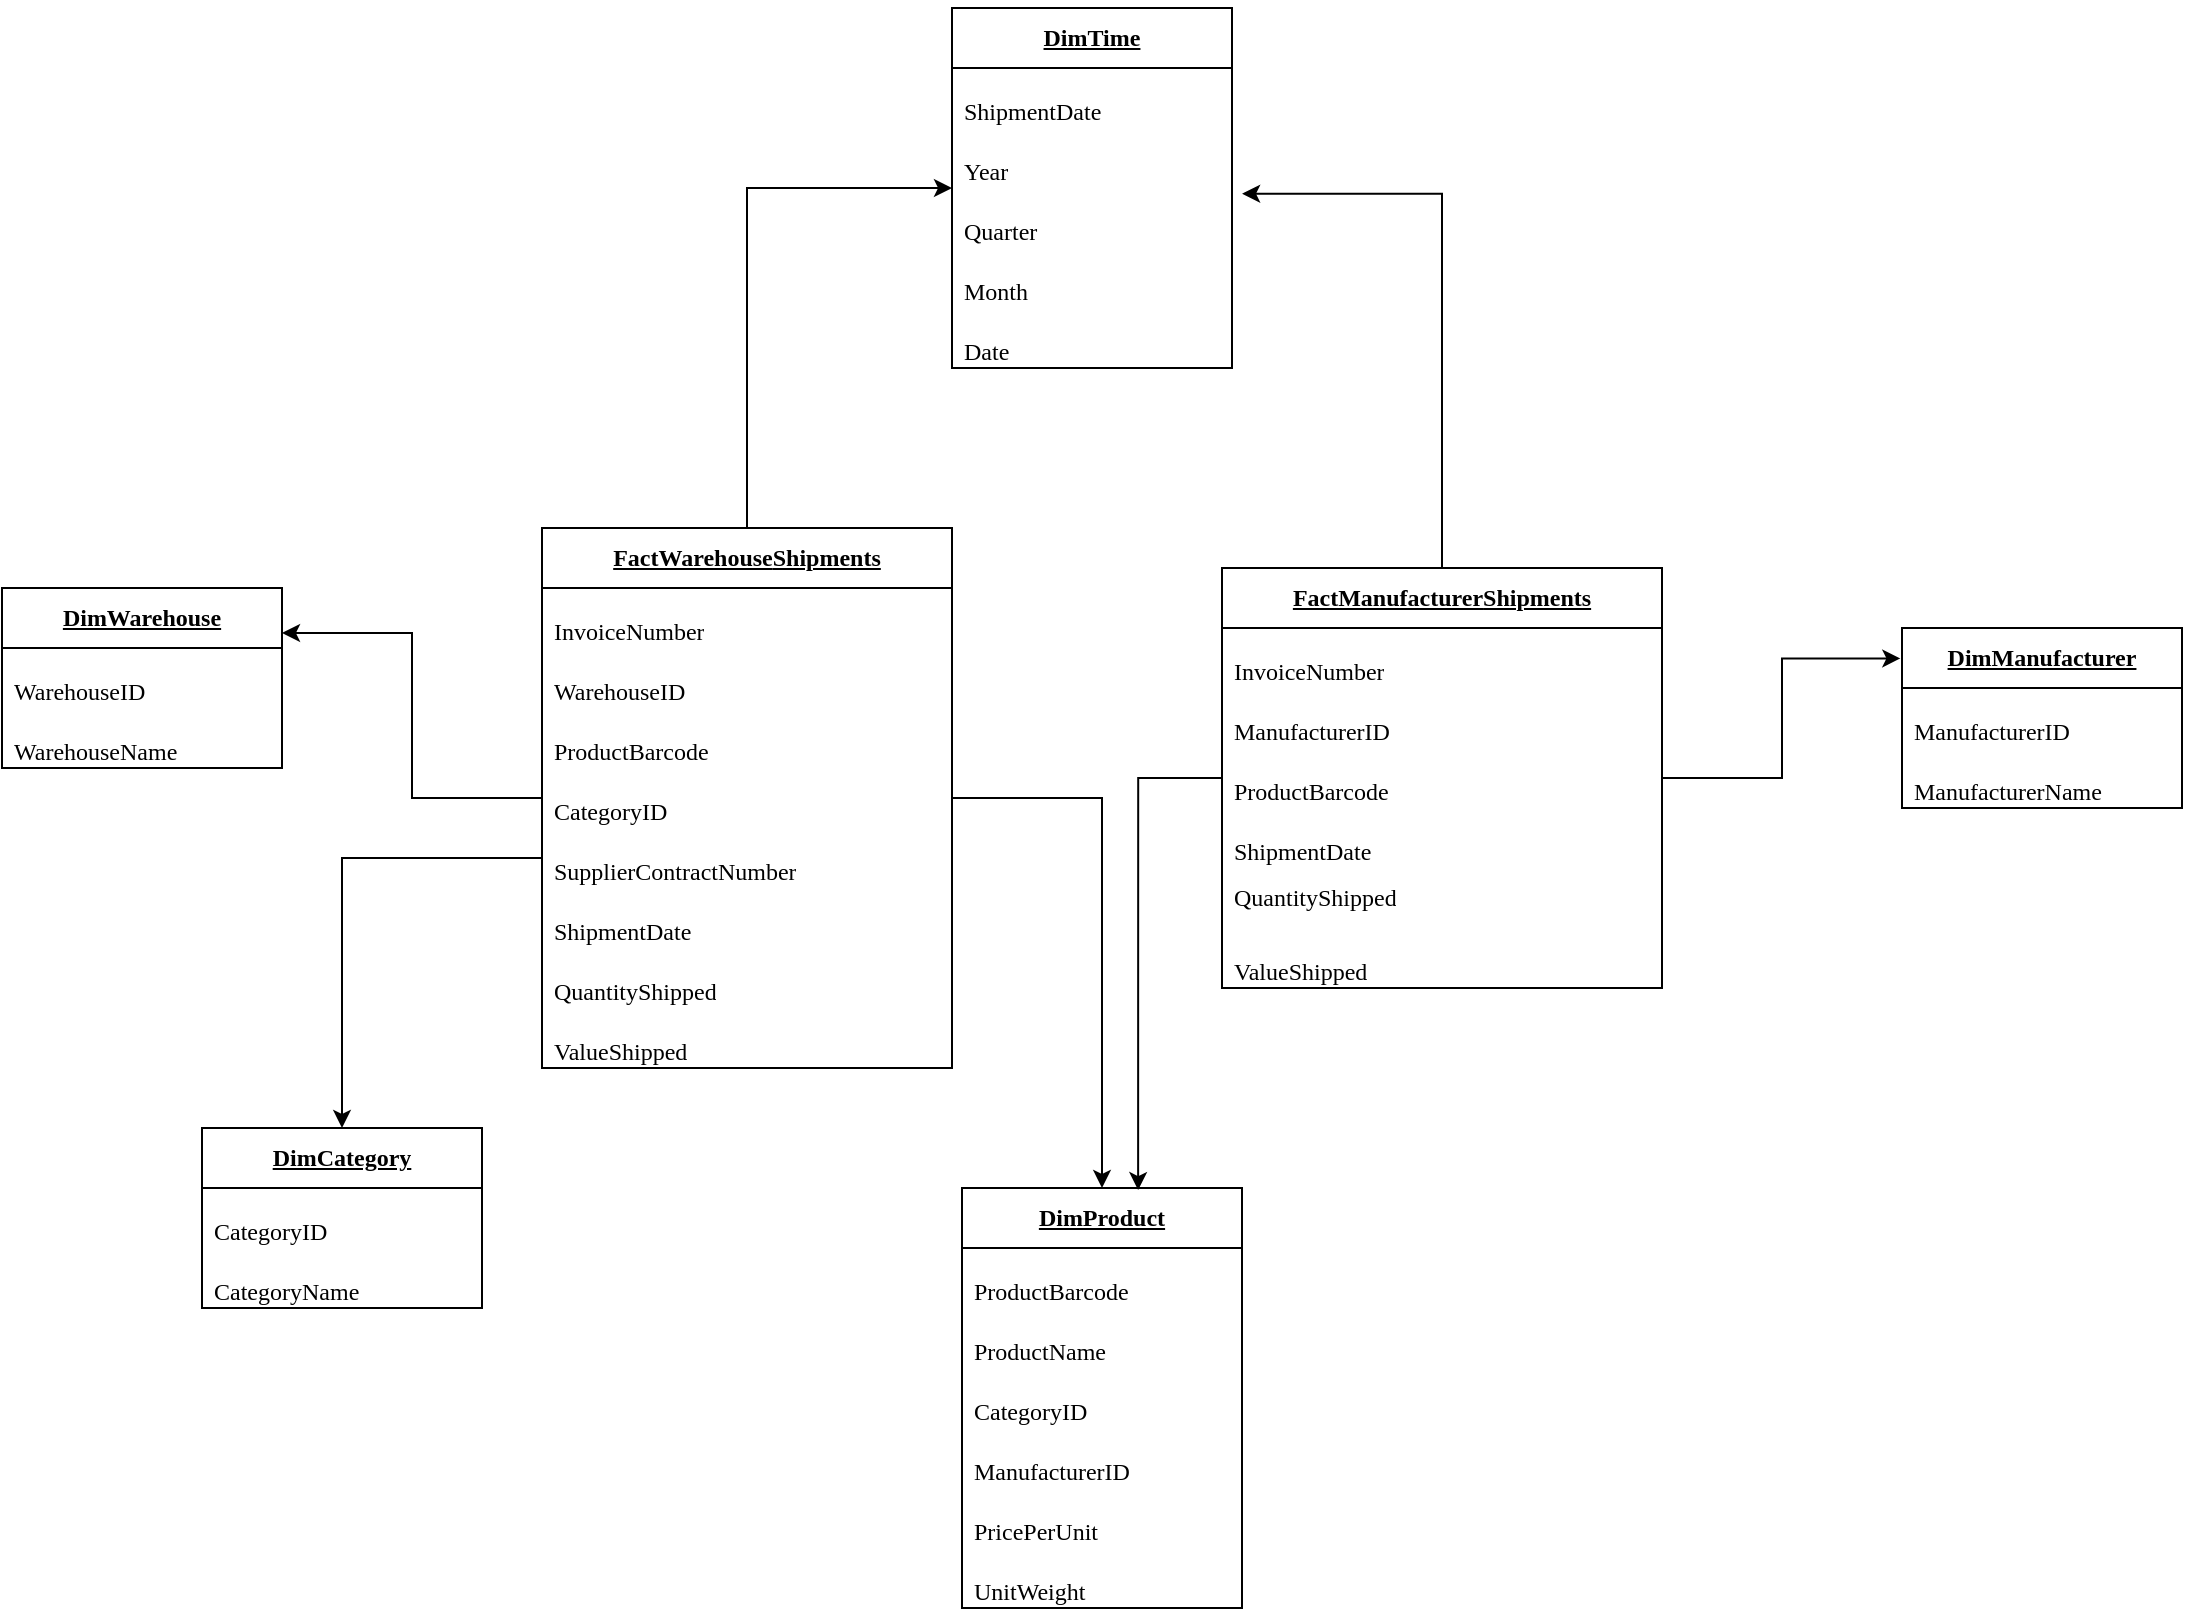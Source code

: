 <mxfile version="26.0.5">
  <diagram name="Страница — 1" id="caPjhU5ja3-XOU3zl3De">
    <mxGraphModel dx="3163" dy="2108" grid="1" gridSize="10" guides="1" tooltips="1" connect="1" arrows="1" fold="1" page="1" pageScale="1" pageWidth="827" pageHeight="1169" math="0" shadow="0">
      <root>
        <mxCell id="0" />
        <mxCell id="1" parent="0" />
        <mxCell id="ZI75UJrIFlSN7U6on_ZY-46" style="edgeStyle=orthogonalEdgeStyle;rounded=0;orthogonalLoop=1;jettySize=auto;html=1;entryX=1;entryY=0.25;entryDx=0;entryDy=0;" edge="1" parent="1" source="ZI75UJrIFlSN7U6on_ZY-1" target="ZI75UJrIFlSN7U6on_ZY-36">
          <mxGeometry relative="1" as="geometry" />
        </mxCell>
        <mxCell id="ZI75UJrIFlSN7U6on_ZY-51" style="edgeStyle=orthogonalEdgeStyle;rounded=0;orthogonalLoop=1;jettySize=auto;html=1;entryX=0;entryY=0.5;entryDx=0;entryDy=0;" edge="1" parent="1" source="ZI75UJrIFlSN7U6on_ZY-1" target="ZI75UJrIFlSN7U6on_ZY-40">
          <mxGeometry relative="1" as="geometry" />
        </mxCell>
        <mxCell id="ZI75UJrIFlSN7U6on_ZY-1" value="&lt;b style=&quot;text-wrap-mode: nowrap;&quot;&gt;&lt;u&gt;&lt;span style=&quot;font-family: &amp;quot;Times New Roman&amp;quot;;&quot;&gt;FactWarehouse&lt;/span&gt;&lt;/u&gt;&lt;/b&gt;&lt;b style=&quot;text-wrap-mode: nowrap;&quot;&gt;&lt;u&gt;&lt;span style=&quot;font-family: &amp;quot;Times New Roman&amp;quot;;&quot;&gt;Shipments&lt;/span&gt;&lt;/u&gt;&lt;/b&gt;" style="swimlane;fontStyle=0;childLayout=stackLayout;horizontal=1;startSize=30;horizontalStack=0;resizeParent=1;resizeParentMax=0;resizeLast=0;collapsible=1;marginBottom=0;whiteSpace=wrap;html=1;" vertex="1" parent="1">
          <mxGeometry x="-1350" y="60" width="205" height="270" as="geometry" />
        </mxCell>
        <mxCell id="ZI75UJrIFlSN7U6on_ZY-2" value="&lt;p class=&quot;MsoNormal&quot;&gt;&lt;span style=&quot;mso-spacerun:&#39;yes&#39;;font-family:&#39;Times New Roman&#39;;mso-fareast-font-family:宋体;&lt;br/&gt;font-size:10,5000pt;mso-font-kerning:1,0000pt;&quot;&gt;InvoiceNumber&lt;/span&gt;&lt;/p&gt;" style="text;strokeColor=none;fillColor=none;align=left;verticalAlign=middle;spacingLeft=4;spacingRight=4;overflow=hidden;points=[[0,0.5],[1,0.5]];portConstraint=eastwest;rotatable=0;whiteSpace=wrap;html=1;" vertex="1" parent="ZI75UJrIFlSN7U6on_ZY-1">
          <mxGeometry y="30" width="205" height="30" as="geometry" />
        </mxCell>
        <mxCell id="ZI75UJrIFlSN7U6on_ZY-3" value="&lt;p class=&quot;MsoNormal&quot;&gt;&lt;span style=&quot;mso-spacerun:&#39;yes&#39;;font-family:&#39;Times New Roman&#39;;mso-fareast-font-family:宋体;&lt;br/&gt;font-size:10,5000pt;mso-font-kerning:1,0000pt;&quot;&gt;WarehouseID&lt;/span&gt;&lt;/p&gt;" style="text;strokeColor=none;fillColor=none;align=left;verticalAlign=middle;spacingLeft=4;spacingRight=4;overflow=hidden;points=[[0,0.5],[1,0.5]];portConstraint=eastwest;rotatable=0;whiteSpace=wrap;html=1;" vertex="1" parent="ZI75UJrIFlSN7U6on_ZY-1">
          <mxGeometry y="60" width="205" height="30" as="geometry" />
        </mxCell>
        <mxCell id="ZI75UJrIFlSN7U6on_ZY-4" value="&lt;p class=&quot;MsoNormal&quot;&gt;&lt;span style=&quot;mso-spacerun:&#39;yes&#39;;font-family:&#39;Times New Roman&#39;;mso-fareast-font-family:宋体;&lt;br/&gt;font-size:10,5000pt;mso-font-kerning:1,0000pt;&quot;&gt;ProductBarcode&lt;/span&gt;&lt;/p&gt;" style="text;strokeColor=none;fillColor=none;align=left;verticalAlign=middle;spacingLeft=4;spacingRight=4;overflow=hidden;points=[[0,0.5],[1,0.5]];portConstraint=eastwest;rotatable=0;whiteSpace=wrap;html=1;" vertex="1" parent="ZI75UJrIFlSN7U6on_ZY-1">
          <mxGeometry y="90" width="205" height="30" as="geometry" />
        </mxCell>
        <mxCell id="ZI75UJrIFlSN7U6on_ZY-5" value="&lt;p class=&quot;MsoNormal&quot;&gt;&lt;span style=&quot;mso-spacerun:&#39;yes&#39;;font-family:&#39;Times New Roman&#39;;mso-fareast-font-family:宋体;&lt;br/&gt;font-size:10,5000pt;mso-font-kerning:1,0000pt;&quot;&gt;CategoryID&lt;/span&gt;&lt;/p&gt;" style="text;strokeColor=none;fillColor=none;align=left;verticalAlign=middle;spacingLeft=4;spacingRight=4;overflow=hidden;points=[[0,0.5],[1,0.5]];portConstraint=eastwest;rotatable=0;whiteSpace=wrap;html=1;" vertex="1" parent="ZI75UJrIFlSN7U6on_ZY-1">
          <mxGeometry y="120" width="205" height="30" as="geometry" />
        </mxCell>
        <mxCell id="ZI75UJrIFlSN7U6on_ZY-6" value="&lt;p class=&quot;MsoNormal&quot;&gt;&lt;span style=&quot;mso-spacerun:&#39;yes&#39;;font-family:&#39;Times New Roman&#39;;mso-fareast-font-family:宋体;&lt;br/&gt;font-size:10,5000pt;mso-font-kerning:1,0000pt;&quot;&gt;SupplierContractNumber&lt;/span&gt;&lt;/p&gt;" style="text;strokeColor=none;fillColor=none;align=left;verticalAlign=middle;spacingLeft=4;spacingRight=4;overflow=hidden;points=[[0,0.5],[1,0.5]];portConstraint=eastwest;rotatable=0;whiteSpace=wrap;html=1;" vertex="1" parent="ZI75UJrIFlSN7U6on_ZY-1">
          <mxGeometry y="150" width="205" height="30" as="geometry" />
        </mxCell>
        <mxCell id="ZI75UJrIFlSN7U6on_ZY-7" value="&lt;p class=&quot;MsoNormal&quot;&gt;&lt;span style=&quot;mso-spacerun:&#39;yes&#39;;font-family:&#39;Times New Roman&#39;;mso-fareast-font-family:宋体;&lt;br/&gt;font-size:10,5000pt;mso-font-kerning:1,0000pt;&quot;&gt;ShipmentDate&lt;/span&gt;&lt;/p&gt;" style="text;strokeColor=none;fillColor=none;align=left;verticalAlign=middle;spacingLeft=4;spacingRight=4;overflow=hidden;points=[[0,0.5],[1,0.5]];portConstraint=eastwest;rotatable=0;whiteSpace=wrap;html=1;" vertex="1" parent="ZI75UJrIFlSN7U6on_ZY-1">
          <mxGeometry y="180" width="205" height="30" as="geometry" />
        </mxCell>
        <mxCell id="ZI75UJrIFlSN7U6on_ZY-8" value="&lt;p class=&quot;MsoNormal&quot;&gt;&lt;span style=&quot;mso-spacerun:&#39;yes&#39;;font-family:&#39;Times New Roman&#39;;mso-fareast-font-family:宋体;&lt;br/&gt;font-size:10,5000pt;mso-font-kerning:1,0000pt;&quot;&gt;Quantity&lt;/span&gt;&lt;span style=&quot;mso-spacerun:&#39;yes&#39;;font-family:&#39;Times New Roman&#39;;mso-fareast-font-family:宋体;&lt;br/&gt;font-size:10,5000pt;mso-font-kerning:1,0000pt;&quot;&gt;Shipp&lt;/span&gt;&lt;span style=&quot;mso-spacerun:&#39;yes&#39;;font-family:&#39;Times New Roman&#39;;mso-fareast-font-family:宋体;&lt;br/&gt;font-size:10,5000pt;mso-font-kerning:1,0000pt;&quot;&gt;ed&lt;/span&gt;&lt;/p&gt;" style="text;strokeColor=none;fillColor=none;align=left;verticalAlign=middle;spacingLeft=4;spacingRight=4;overflow=hidden;points=[[0,0.5],[1,0.5]];portConstraint=eastwest;rotatable=0;whiteSpace=wrap;html=1;" vertex="1" parent="ZI75UJrIFlSN7U6on_ZY-1">
          <mxGeometry y="210" width="205" height="30" as="geometry" />
        </mxCell>
        <mxCell id="ZI75UJrIFlSN7U6on_ZY-22" value="&lt;p class=&quot;MsoNormal&quot;&gt;&lt;span style=&quot;mso-spacerun:&#39;yes&#39;;font-family:&#39;Times New Roman&#39;;mso-fareast-font-family:宋体;&lt;br/&gt;font-size:10,5000pt;mso-font-kerning:1,0000pt;&quot;&gt;Value&lt;/span&gt;&lt;span style=&quot;mso-spacerun:&#39;yes&#39;;font-family:&#39;Times New Roman&#39;;mso-fareast-font-family:宋体;&lt;br/&gt;font-size:10,5000pt;mso-font-kerning:1,0000pt;&quot;&gt;Shipp&lt;/span&gt;&lt;span style=&quot;mso-spacerun:&#39;yes&#39;;font-family:&#39;Times New Roman&#39;;mso-fareast-font-family:宋体;&lt;br/&gt;font-size:10,5000pt;mso-font-kerning:1,0000pt;&quot;&gt;ed&lt;/span&gt;&lt;/p&gt;" style="text;strokeColor=none;fillColor=none;align=left;verticalAlign=middle;spacingLeft=4;spacingRight=4;overflow=hidden;points=[[0,0.5],[1,0.5]];portConstraint=eastwest;rotatable=0;whiteSpace=wrap;html=1;" vertex="1" parent="ZI75UJrIFlSN7U6on_ZY-1">
          <mxGeometry y="240" width="205" height="30" as="geometry" />
        </mxCell>
        <mxCell id="ZI75UJrIFlSN7U6on_ZY-10" value="&lt;p class=&quot;MsoNormal&quot;&gt;&lt;b&gt;&lt;u&gt;&lt;span style=&quot;font-family: &amp;quot;Times New Roman&amp;quot;;&quot;&gt;FactManufacturer&lt;/span&gt;&lt;/u&gt;&lt;/b&gt;&lt;b&gt;&lt;u&gt;&lt;span style=&quot;font-family: &amp;quot;Times New Roman&amp;quot;;&quot;&gt;Shipments&lt;/span&gt;&lt;/u&gt;&lt;/b&gt;&lt;/p&gt;" style="swimlane;fontStyle=0;childLayout=stackLayout;horizontal=1;startSize=30;horizontalStack=0;resizeParent=1;resizeParentMax=0;resizeLast=0;collapsible=1;marginBottom=0;whiteSpace=wrap;html=1;" vertex="1" parent="1">
          <mxGeometry x="-1010" y="80" width="220" height="210" as="geometry" />
        </mxCell>
        <mxCell id="ZI75UJrIFlSN7U6on_ZY-11" value="&lt;p class=&quot;MsoNormal&quot;&gt;&lt;span style=&quot;mso-spacerun:&#39;yes&#39;;font-family:&#39;Times New Roman&#39;;mso-fareast-font-family:宋体;&lt;br/&gt;font-size:10,5000pt;mso-font-kerning:1,0000pt;&quot;&gt;InvoiceNumber&lt;/span&gt;&lt;/p&gt;" style="text;strokeColor=none;fillColor=none;align=left;verticalAlign=middle;spacingLeft=4;spacingRight=4;overflow=hidden;points=[[0,0.5],[1,0.5]];portConstraint=eastwest;rotatable=0;whiteSpace=wrap;html=1;" vertex="1" parent="ZI75UJrIFlSN7U6on_ZY-10">
          <mxGeometry y="30" width="220" height="30" as="geometry" />
        </mxCell>
        <mxCell id="ZI75UJrIFlSN7U6on_ZY-12" value="&lt;p class=&quot;MsoNormal&quot;&gt;&lt;span style=&quot;mso-spacerun:&#39;yes&#39;;font-family:&#39;Times New Roman&#39;;mso-fareast-font-family:宋体;&lt;br/&gt;font-size:10,5000pt;mso-font-kerning:1,0000pt;&quot;&gt;ManufacturerID&lt;/span&gt;&lt;/p&gt;" style="text;strokeColor=none;fillColor=none;align=left;verticalAlign=middle;spacingLeft=4;spacingRight=4;overflow=hidden;points=[[0,0.5],[1,0.5]];portConstraint=eastwest;rotatable=0;whiteSpace=wrap;html=1;" vertex="1" parent="ZI75UJrIFlSN7U6on_ZY-10">
          <mxGeometry y="60" width="220" height="30" as="geometry" />
        </mxCell>
        <mxCell id="ZI75UJrIFlSN7U6on_ZY-13" value="&lt;p class=&quot;MsoNormal&quot;&gt;&lt;span style=&quot;mso-spacerun:&#39;yes&#39;;font-family:&#39;Times New Roman&#39;;mso-fareast-font-family:宋体;&lt;br/&gt;font-size:10,5000pt;mso-font-kerning:1,0000pt;&quot;&gt;ProductBarcode&lt;/span&gt;&lt;/p&gt;" style="text;strokeColor=none;fillColor=none;align=left;verticalAlign=middle;spacingLeft=4;spacingRight=4;overflow=hidden;points=[[0,0.5],[1,0.5]];portConstraint=eastwest;rotatable=0;whiteSpace=wrap;html=1;" vertex="1" parent="ZI75UJrIFlSN7U6on_ZY-10">
          <mxGeometry y="90" width="220" height="30" as="geometry" />
        </mxCell>
        <mxCell id="ZI75UJrIFlSN7U6on_ZY-14" value="&lt;p class=&quot;MsoNormal&quot;&gt;&lt;span style=&quot;mso-spacerun:&#39;yes&#39;;font-family:&#39;Times New Roman&#39;;mso-fareast-font-family:宋体;&lt;br/&gt;font-size:10,5000pt;mso-font-kerning:1,0000pt;&quot;&gt;ShipmentDate&lt;/span&gt;&lt;/p&gt;" style="text;strokeColor=none;fillColor=none;align=left;verticalAlign=middle;spacingLeft=4;spacingRight=4;overflow=hidden;points=[[0,0.5],[1,0.5]];portConstraint=eastwest;rotatable=0;whiteSpace=wrap;html=1;" vertex="1" parent="ZI75UJrIFlSN7U6on_ZY-10">
          <mxGeometry y="120" width="220" height="30" as="geometry" />
        </mxCell>
        <mxCell id="ZI75UJrIFlSN7U6on_ZY-15" value="&lt;span style=&quot;font-family: &amp;quot;Times New Roman&amp;quot;;&quot;&gt;Quantity&lt;/span&gt;&lt;span style=&quot;font-family: &amp;quot;Times New Roman&amp;quot;;&quot;&gt;Shipp&lt;/span&gt;&lt;span style=&quot;font-family: &amp;quot;Times New Roman&amp;quot;;&quot;&gt;ed&lt;/span&gt;" style="text;strokeColor=none;fillColor=none;align=left;verticalAlign=middle;spacingLeft=4;spacingRight=4;overflow=hidden;points=[[0,0.5],[1,0.5]];portConstraint=eastwest;rotatable=0;whiteSpace=wrap;html=1;" vertex="1" parent="ZI75UJrIFlSN7U6on_ZY-10">
          <mxGeometry y="150" width="220" height="30" as="geometry" />
        </mxCell>
        <mxCell id="ZI75UJrIFlSN7U6on_ZY-23" value="&lt;p class=&quot;MsoNormal&quot;&gt;&lt;span style=&quot;mso-spacerun:&#39;yes&#39;;font-family:&#39;Times New Roman&#39;;mso-fareast-font-family:宋体;&lt;br/&gt;font-size:10,5000pt;mso-font-kerning:1,0000pt;&quot;&gt;Value&lt;/span&gt;&lt;span style=&quot;mso-spacerun:&#39;yes&#39;;font-family:&#39;Times New Roman&#39;;mso-fareast-font-family:宋体;&lt;br/&gt;font-size:10,5000pt;mso-font-kerning:1,0000pt;&quot;&gt;Shipp&lt;/span&gt;&lt;span style=&quot;mso-spacerun:&#39;yes&#39;;font-family:&#39;Times New Roman&#39;;mso-fareast-font-family:宋体;&lt;br/&gt;font-size:10,5000pt;mso-font-kerning:1,0000pt;&quot;&gt;ed&lt;/span&gt;&lt;/p&gt;" style="text;strokeColor=none;fillColor=none;align=left;verticalAlign=middle;spacingLeft=4;spacingRight=4;overflow=hidden;points=[[0,0.5],[1,0.5]];portConstraint=eastwest;rotatable=0;whiteSpace=wrap;html=1;" vertex="1" parent="ZI75UJrIFlSN7U6on_ZY-10">
          <mxGeometry y="180" width="220" height="30" as="geometry" />
        </mxCell>
        <mxCell id="ZI75UJrIFlSN7U6on_ZY-18" value="&lt;p class=&quot;MsoNormal&quot;&gt;&lt;b&gt;&lt;u&gt;&lt;span style=&quot;font-family: &amp;quot;Times New Roman&amp;quot;;&quot;&gt;DimProduct&lt;/span&gt;&lt;/u&gt;&lt;/b&gt;&lt;/p&gt;" style="swimlane;fontStyle=0;childLayout=stackLayout;horizontal=1;startSize=30;horizontalStack=0;resizeParent=1;resizeParentMax=0;resizeLast=0;collapsible=1;marginBottom=0;whiteSpace=wrap;html=1;" vertex="1" parent="1">
          <mxGeometry x="-1140" y="390" width="140" height="210" as="geometry" />
        </mxCell>
        <mxCell id="ZI75UJrIFlSN7U6on_ZY-19" value="&lt;p class=&quot;MsoNormal&quot;&gt;&lt;span style=&quot;mso-spacerun:&#39;yes&#39;;font-family:&#39;Times New Roman&#39;;mso-fareast-font-family:宋体;&lt;br/&gt;font-size:10,5000pt;mso-font-kerning:1,0000pt;&quot;&gt;ProductBarcode&lt;/span&gt;&lt;/p&gt;" style="text;strokeColor=none;fillColor=none;align=left;verticalAlign=middle;spacingLeft=4;spacingRight=4;overflow=hidden;points=[[0,0.5],[1,0.5]];portConstraint=eastwest;rotatable=0;whiteSpace=wrap;html=1;" vertex="1" parent="ZI75UJrIFlSN7U6on_ZY-18">
          <mxGeometry y="30" width="140" height="30" as="geometry" />
        </mxCell>
        <mxCell id="ZI75UJrIFlSN7U6on_ZY-20" value="&lt;p class=&quot;MsoNormal&quot;&gt;&lt;span style=&quot;mso-spacerun:&#39;yes&#39;;font-family:&#39;Times New Roman&#39;;mso-fareast-font-family:宋体;&lt;br/&gt;font-size:10,5000pt;mso-font-kerning:1,0000pt;&quot;&gt;ProductName&lt;/span&gt;&lt;/p&gt;" style="text;strokeColor=none;fillColor=none;align=left;verticalAlign=middle;spacingLeft=4;spacingRight=4;overflow=hidden;points=[[0,0.5],[1,0.5]];portConstraint=eastwest;rotatable=0;whiteSpace=wrap;html=1;" vertex="1" parent="ZI75UJrIFlSN7U6on_ZY-18">
          <mxGeometry y="60" width="140" height="30" as="geometry" />
        </mxCell>
        <mxCell id="ZI75UJrIFlSN7U6on_ZY-21" value="&lt;p class=&quot;MsoNormal&quot;&gt;&lt;span style=&quot;mso-spacerun:&#39;yes&#39;;font-family:&#39;Times New Roman&#39;;mso-fareast-font-family:宋体;&lt;br/&gt;font-size:10,5000pt;mso-font-kerning:1,0000pt;&quot;&gt;CategoryID&lt;/span&gt;&lt;/p&gt;" style="text;strokeColor=none;fillColor=none;align=left;verticalAlign=middle;spacingLeft=4;spacingRight=4;overflow=hidden;points=[[0,0.5],[1,0.5]];portConstraint=eastwest;rotatable=0;whiteSpace=wrap;html=1;" vertex="1" parent="ZI75UJrIFlSN7U6on_ZY-18">
          <mxGeometry y="90" width="140" height="30" as="geometry" />
        </mxCell>
        <mxCell id="ZI75UJrIFlSN7U6on_ZY-24" value="&lt;p class=&quot;MsoNormal&quot;&gt;&lt;span style=&quot;mso-spacerun:&#39;yes&#39;;font-family:&#39;Times New Roman&#39;;mso-fareast-font-family:宋体;&lt;br/&gt;font-size:10,5000pt;mso-font-kerning:1,0000pt;&quot;&gt;ManufacturerID&lt;/span&gt;&lt;/p&gt;" style="text;strokeColor=none;fillColor=none;align=left;verticalAlign=middle;spacingLeft=4;spacingRight=4;overflow=hidden;points=[[0,0.5],[1,0.5]];portConstraint=eastwest;rotatable=0;whiteSpace=wrap;html=1;" vertex="1" parent="ZI75UJrIFlSN7U6on_ZY-18">
          <mxGeometry y="120" width="140" height="30" as="geometry" />
        </mxCell>
        <mxCell id="ZI75UJrIFlSN7U6on_ZY-25" value="&lt;p class=&quot;MsoNormal&quot;&gt;&lt;span style=&quot;mso-spacerun:&#39;yes&#39;;font-family:&#39;Times New Roman&#39;;mso-fareast-font-family:宋体;&lt;br/&gt;font-size:10,5000pt;mso-font-kerning:1,0000pt;&quot;&gt;PricePerUnit&lt;/span&gt;&lt;/p&gt;" style="text;strokeColor=none;fillColor=none;align=left;verticalAlign=middle;spacingLeft=4;spacingRight=4;overflow=hidden;points=[[0,0.5],[1,0.5]];portConstraint=eastwest;rotatable=0;whiteSpace=wrap;html=1;" vertex="1" parent="ZI75UJrIFlSN7U6on_ZY-18">
          <mxGeometry y="150" width="140" height="30" as="geometry" />
        </mxCell>
        <mxCell id="ZI75UJrIFlSN7U6on_ZY-26" value="&lt;p class=&quot;MsoNormal&quot;&gt;&lt;span style=&quot;mso-spacerun:&#39;yes&#39;;font-family:&#39;Times New Roman&#39;;mso-fareast-font-family:宋体;&lt;br/&gt;font-size:10,5000pt;mso-font-kerning:1,0000pt;&quot;&gt;UnitWeight&lt;/span&gt;&lt;/p&gt;" style="text;strokeColor=none;fillColor=none;align=left;verticalAlign=middle;spacingLeft=4;spacingRight=4;overflow=hidden;points=[[0,0.5],[1,0.5]];portConstraint=eastwest;rotatable=0;whiteSpace=wrap;html=1;" vertex="1" parent="ZI75UJrIFlSN7U6on_ZY-18">
          <mxGeometry y="180" width="140" height="30" as="geometry" />
        </mxCell>
        <mxCell id="ZI75UJrIFlSN7U6on_ZY-27" value="&lt;p class=&quot;MsoNormal&quot;&gt;&lt;b&gt;&lt;u&gt;&lt;span style=&quot;font-family: &amp;quot;Times New Roman&amp;quot;;&quot;&gt;DimCategory&lt;/span&gt;&lt;/u&gt;&lt;/b&gt;&lt;/p&gt;" style="swimlane;fontStyle=0;childLayout=stackLayout;horizontal=1;startSize=30;horizontalStack=0;resizeParent=1;resizeParentMax=0;resizeLast=0;collapsible=1;marginBottom=0;whiteSpace=wrap;html=1;" vertex="1" parent="1">
          <mxGeometry x="-1520" y="360" width="140" height="90" as="geometry" />
        </mxCell>
        <mxCell id="ZI75UJrIFlSN7U6on_ZY-28" value="&lt;p class=&quot;MsoNormal&quot;&gt;&lt;span style=&quot;mso-spacerun:&#39;yes&#39;;font-family:&#39;Times New Roman&#39;;mso-fareast-font-family:宋体;&lt;br/&gt;font-size:10,5000pt;mso-font-kerning:1,0000pt;&quot;&gt;CategoryID&amp;nbsp;&lt;/span&gt;&lt;/p&gt;" style="text;strokeColor=none;fillColor=none;align=left;verticalAlign=middle;spacingLeft=4;spacingRight=4;overflow=hidden;points=[[0,0.5],[1,0.5]];portConstraint=eastwest;rotatable=0;whiteSpace=wrap;html=1;" vertex="1" parent="ZI75UJrIFlSN7U6on_ZY-27">
          <mxGeometry y="30" width="140" height="30" as="geometry" />
        </mxCell>
        <mxCell id="ZI75UJrIFlSN7U6on_ZY-29" value="&lt;p class=&quot;MsoNormal&quot;&gt;&lt;span style=&quot;mso-spacerun:&#39;yes&#39;;font-family:&#39;Times New Roman&#39;;mso-fareast-font-family:宋体;&lt;br/&gt;font-size:10,5000pt;mso-font-kerning:1,0000pt;&quot;&gt;CategoryName&lt;/span&gt;&lt;/p&gt;" style="text;strokeColor=none;fillColor=none;align=left;verticalAlign=middle;spacingLeft=4;spacingRight=4;overflow=hidden;points=[[0,0.5],[1,0.5]];portConstraint=eastwest;rotatable=0;whiteSpace=wrap;html=1;" vertex="1" parent="ZI75UJrIFlSN7U6on_ZY-27">
          <mxGeometry y="60" width="140" height="30" as="geometry" />
        </mxCell>
        <mxCell id="ZI75UJrIFlSN7U6on_ZY-32" value="&lt;p class=&quot;MsoNormal&quot;&gt;&lt;b&gt;&lt;u&gt;&lt;span style=&quot;font-family: &amp;quot;Times New Roman&amp;quot;;&quot;&gt;DimManufacturer&lt;/span&gt;&lt;/u&gt;&lt;/b&gt;&lt;/p&gt;" style="swimlane;fontStyle=0;childLayout=stackLayout;horizontal=1;startSize=30;horizontalStack=0;resizeParent=1;resizeParentMax=0;resizeLast=0;collapsible=1;marginBottom=0;whiteSpace=wrap;html=1;" vertex="1" parent="1">
          <mxGeometry x="-670" y="110" width="140" height="90" as="geometry" />
        </mxCell>
        <mxCell id="ZI75UJrIFlSN7U6on_ZY-33" value="&lt;p class=&quot;MsoNormal&quot;&gt;&lt;span style=&quot;mso-spacerun:&#39;yes&#39;;font-family:&#39;Times New Roman&#39;;mso-fareast-font-family:宋体;&lt;br/&gt;font-size:10,5000pt;mso-font-kerning:1,0000pt;&quot;&gt;ManufacturerID&amp;nbsp;&lt;/span&gt;&lt;/p&gt;" style="text;strokeColor=none;fillColor=none;align=left;verticalAlign=middle;spacingLeft=4;spacingRight=4;overflow=hidden;points=[[0,0.5],[1,0.5]];portConstraint=eastwest;rotatable=0;whiteSpace=wrap;html=1;" vertex="1" parent="ZI75UJrIFlSN7U6on_ZY-32">
          <mxGeometry y="30" width="140" height="30" as="geometry" />
        </mxCell>
        <mxCell id="ZI75UJrIFlSN7U6on_ZY-34" value="&lt;p class=&quot;MsoNormal&quot;&gt;&lt;span style=&quot;mso-spacerun:&#39;yes&#39;;font-family:&#39;Times New Roman&#39;;mso-fareast-font-family:宋体;&lt;br/&gt;font-size:10,5000pt;mso-font-kerning:1,0000pt;&quot;&gt;ManufacturerName&lt;/span&gt;&lt;/p&gt;" style="text;strokeColor=none;fillColor=none;align=left;verticalAlign=middle;spacingLeft=4;spacingRight=4;overflow=hidden;points=[[0,0.5],[1,0.5]];portConstraint=eastwest;rotatable=0;whiteSpace=wrap;html=1;" vertex="1" parent="ZI75UJrIFlSN7U6on_ZY-32">
          <mxGeometry y="60" width="140" height="30" as="geometry" />
        </mxCell>
        <mxCell id="ZI75UJrIFlSN7U6on_ZY-36" value="&lt;p class=&quot;MsoNormal&quot;&gt;&lt;b&gt;&lt;u&gt;&lt;span style=&quot;font-family: &amp;quot;Times New Roman&amp;quot;;&quot;&gt;DimWarehouse&lt;/span&gt;&lt;/u&gt;&lt;/b&gt;&lt;/p&gt;" style="swimlane;fontStyle=0;childLayout=stackLayout;horizontal=1;startSize=30;horizontalStack=0;resizeParent=1;resizeParentMax=0;resizeLast=0;collapsible=1;marginBottom=0;whiteSpace=wrap;html=1;" vertex="1" parent="1">
          <mxGeometry x="-1620" y="90" width="140" height="90" as="geometry" />
        </mxCell>
        <mxCell id="ZI75UJrIFlSN7U6on_ZY-37" value="&lt;p class=&quot;MsoNormal&quot;&gt;&lt;span style=&quot;mso-spacerun:&#39;yes&#39;;font-family:&#39;Times New Roman&#39;;mso-fareast-font-family:宋体;&lt;br/&gt;font-size:10,5000pt;mso-font-kerning:1,0000pt;&quot;&gt;WarehouseID&amp;nbsp;&lt;/span&gt;&lt;/p&gt;" style="text;strokeColor=none;fillColor=none;align=left;verticalAlign=middle;spacingLeft=4;spacingRight=4;overflow=hidden;points=[[0,0.5],[1,0.5]];portConstraint=eastwest;rotatable=0;whiteSpace=wrap;html=1;" vertex="1" parent="ZI75UJrIFlSN7U6on_ZY-36">
          <mxGeometry y="30" width="140" height="30" as="geometry" />
        </mxCell>
        <mxCell id="ZI75UJrIFlSN7U6on_ZY-38" value="&lt;p class=&quot;MsoNormal&quot;&gt;&lt;span style=&quot;mso-spacerun:&#39;yes&#39;;font-family:&#39;Times New Roman&#39;;mso-fareast-font-family:宋体;&lt;br/&gt;font-size:10,5000pt;mso-font-kerning:1,0000pt;&quot;&gt;WarehouseName&lt;/span&gt;&lt;/p&gt;" style="text;strokeColor=none;fillColor=none;align=left;verticalAlign=middle;spacingLeft=4;spacingRight=4;overflow=hidden;points=[[0,0.5],[1,0.5]];portConstraint=eastwest;rotatable=0;whiteSpace=wrap;html=1;" vertex="1" parent="ZI75UJrIFlSN7U6on_ZY-36">
          <mxGeometry y="60" width="140" height="30" as="geometry" />
        </mxCell>
        <mxCell id="ZI75UJrIFlSN7U6on_ZY-40" value="&lt;p class=&quot;MsoNormal&quot;&gt;&lt;b&gt;&lt;u&gt;&lt;span style=&quot;font-family: &amp;quot;Times New Roman&amp;quot;;&quot;&gt;DimTime&lt;/span&gt;&lt;/u&gt;&lt;/b&gt;&lt;/p&gt;" style="swimlane;fontStyle=0;childLayout=stackLayout;horizontal=1;startSize=30;horizontalStack=0;resizeParent=1;resizeParentMax=0;resizeLast=0;collapsible=1;marginBottom=0;whiteSpace=wrap;html=1;" vertex="1" parent="1">
          <mxGeometry x="-1145" y="-200" width="140" height="180" as="geometry" />
        </mxCell>
        <mxCell id="ZI75UJrIFlSN7U6on_ZY-41" value="&lt;p class=&quot;MsoNormal&quot;&gt;&lt;span style=&quot;mso-spacerun:&#39;yes&#39;;font-family:&#39;Times New Roman&#39;;mso-fareast-font-family:宋体;&lt;br/&gt;font-size:10,5000pt;mso-font-kerning:1,0000pt;&quot;&gt;ShipmentDate&amp;nbsp;&lt;/span&gt;&lt;/p&gt;" style="text;strokeColor=none;fillColor=none;align=left;verticalAlign=middle;spacingLeft=4;spacingRight=4;overflow=hidden;points=[[0,0.5],[1,0.5]];portConstraint=eastwest;rotatable=0;whiteSpace=wrap;html=1;" vertex="1" parent="ZI75UJrIFlSN7U6on_ZY-40">
          <mxGeometry y="30" width="140" height="30" as="geometry" />
        </mxCell>
        <mxCell id="ZI75UJrIFlSN7U6on_ZY-42" value="&lt;p class=&quot;MsoNormal&quot;&gt;&lt;span style=&quot;mso-spacerun:&#39;yes&#39;;font-family:&#39;Times New Roman&#39;;mso-fareast-font-family:宋体;&lt;br/&gt;font-size:10,5000pt;mso-font-kerning:1,0000pt;&quot;&gt;Year&lt;/span&gt;&lt;/p&gt;" style="text;strokeColor=none;fillColor=none;align=left;verticalAlign=middle;spacingLeft=4;spacingRight=4;overflow=hidden;points=[[0,0.5],[1,0.5]];portConstraint=eastwest;rotatable=0;whiteSpace=wrap;html=1;" vertex="1" parent="ZI75UJrIFlSN7U6on_ZY-40">
          <mxGeometry y="60" width="140" height="30" as="geometry" />
        </mxCell>
        <mxCell id="ZI75UJrIFlSN7U6on_ZY-43" value="&lt;p class=&quot;MsoNormal&quot;&gt;&lt;span style=&quot;mso-spacerun:&#39;yes&#39;;font-family:&#39;Times New Roman&#39;;mso-fareast-font-family:宋体;&lt;br/&gt;font-size:10,5000pt;mso-font-kerning:1,0000pt;&quot;&gt;Quarter&lt;/span&gt;&lt;/p&gt;" style="text;strokeColor=none;fillColor=none;align=left;verticalAlign=middle;spacingLeft=4;spacingRight=4;overflow=hidden;points=[[0,0.5],[1,0.5]];portConstraint=eastwest;rotatable=0;whiteSpace=wrap;html=1;" vertex="1" parent="ZI75UJrIFlSN7U6on_ZY-40">
          <mxGeometry y="90" width="140" height="30" as="geometry" />
        </mxCell>
        <mxCell id="ZI75UJrIFlSN7U6on_ZY-44" value="&lt;p class=&quot;MsoNormal&quot;&gt;&lt;span style=&quot;mso-spacerun:&#39;yes&#39;;font-family:&#39;Times New Roman&#39;;mso-fareast-font-family:宋体;&lt;br/&gt;font-size:10,5000pt;mso-font-kerning:1,0000pt;&quot;&gt;Month&lt;/span&gt;&lt;/p&gt;" style="text;strokeColor=none;fillColor=none;align=left;verticalAlign=middle;spacingLeft=4;spacingRight=4;overflow=hidden;points=[[0,0.5],[1,0.5]];portConstraint=eastwest;rotatable=0;whiteSpace=wrap;html=1;" vertex="1" parent="ZI75UJrIFlSN7U6on_ZY-40">
          <mxGeometry y="120" width="140" height="30" as="geometry" />
        </mxCell>
        <mxCell id="ZI75UJrIFlSN7U6on_ZY-45" value="&lt;p class=&quot;MsoNormal&quot;&gt;&lt;span style=&quot;mso-spacerun:&#39;yes&#39;;font-family:&#39;Times New Roman&#39;;mso-fareast-font-family:宋体;&lt;br/&gt;font-size:10,5000pt;mso-font-kerning:1,0000pt;&quot;&gt;Date&lt;/span&gt;&lt;/p&gt;" style="text;strokeColor=none;fillColor=none;align=left;verticalAlign=middle;spacingLeft=4;spacingRight=4;overflow=hidden;points=[[0,0.5],[1,0.5]];portConstraint=eastwest;rotatable=0;whiteSpace=wrap;html=1;" vertex="1" parent="ZI75UJrIFlSN7U6on_ZY-40">
          <mxGeometry y="150" width="140" height="30" as="geometry" />
        </mxCell>
        <mxCell id="ZI75UJrIFlSN7U6on_ZY-47" style="edgeStyle=orthogonalEdgeStyle;rounded=0;orthogonalLoop=1;jettySize=auto;html=1;" edge="1" parent="1" source="ZI75UJrIFlSN7U6on_ZY-5" target="ZI75UJrIFlSN7U6on_ZY-18">
          <mxGeometry relative="1" as="geometry" />
        </mxCell>
        <mxCell id="ZI75UJrIFlSN7U6on_ZY-48" style="edgeStyle=orthogonalEdgeStyle;rounded=0;orthogonalLoop=1;jettySize=auto;html=1;entryX=0.629;entryY=0.005;entryDx=0;entryDy=0;entryPerimeter=0;" edge="1" parent="1" source="ZI75UJrIFlSN7U6on_ZY-13" target="ZI75UJrIFlSN7U6on_ZY-18">
          <mxGeometry relative="1" as="geometry" />
        </mxCell>
        <mxCell id="ZI75UJrIFlSN7U6on_ZY-49" style="edgeStyle=orthogonalEdgeStyle;rounded=0;orthogonalLoop=1;jettySize=auto;html=1;entryX=0.5;entryY=0;entryDx=0;entryDy=0;" edge="1" parent="1" source="ZI75UJrIFlSN7U6on_ZY-6" target="ZI75UJrIFlSN7U6on_ZY-27">
          <mxGeometry relative="1" as="geometry" />
        </mxCell>
        <mxCell id="ZI75UJrIFlSN7U6on_ZY-50" style="edgeStyle=orthogonalEdgeStyle;rounded=0;orthogonalLoop=1;jettySize=auto;html=1;entryX=-0.006;entryY=0.169;entryDx=0;entryDy=0;entryPerimeter=0;" edge="1" parent="1" source="ZI75UJrIFlSN7U6on_ZY-13" target="ZI75UJrIFlSN7U6on_ZY-32">
          <mxGeometry relative="1" as="geometry" />
        </mxCell>
        <mxCell id="ZI75UJrIFlSN7U6on_ZY-52" style="edgeStyle=orthogonalEdgeStyle;rounded=0;orthogonalLoop=1;jettySize=auto;html=1;entryX=1.036;entryY=0.095;entryDx=0;entryDy=0;entryPerimeter=0;" edge="1" parent="1" source="ZI75UJrIFlSN7U6on_ZY-10" target="ZI75UJrIFlSN7U6on_ZY-43">
          <mxGeometry relative="1" as="geometry" />
        </mxCell>
      </root>
    </mxGraphModel>
  </diagram>
</mxfile>
